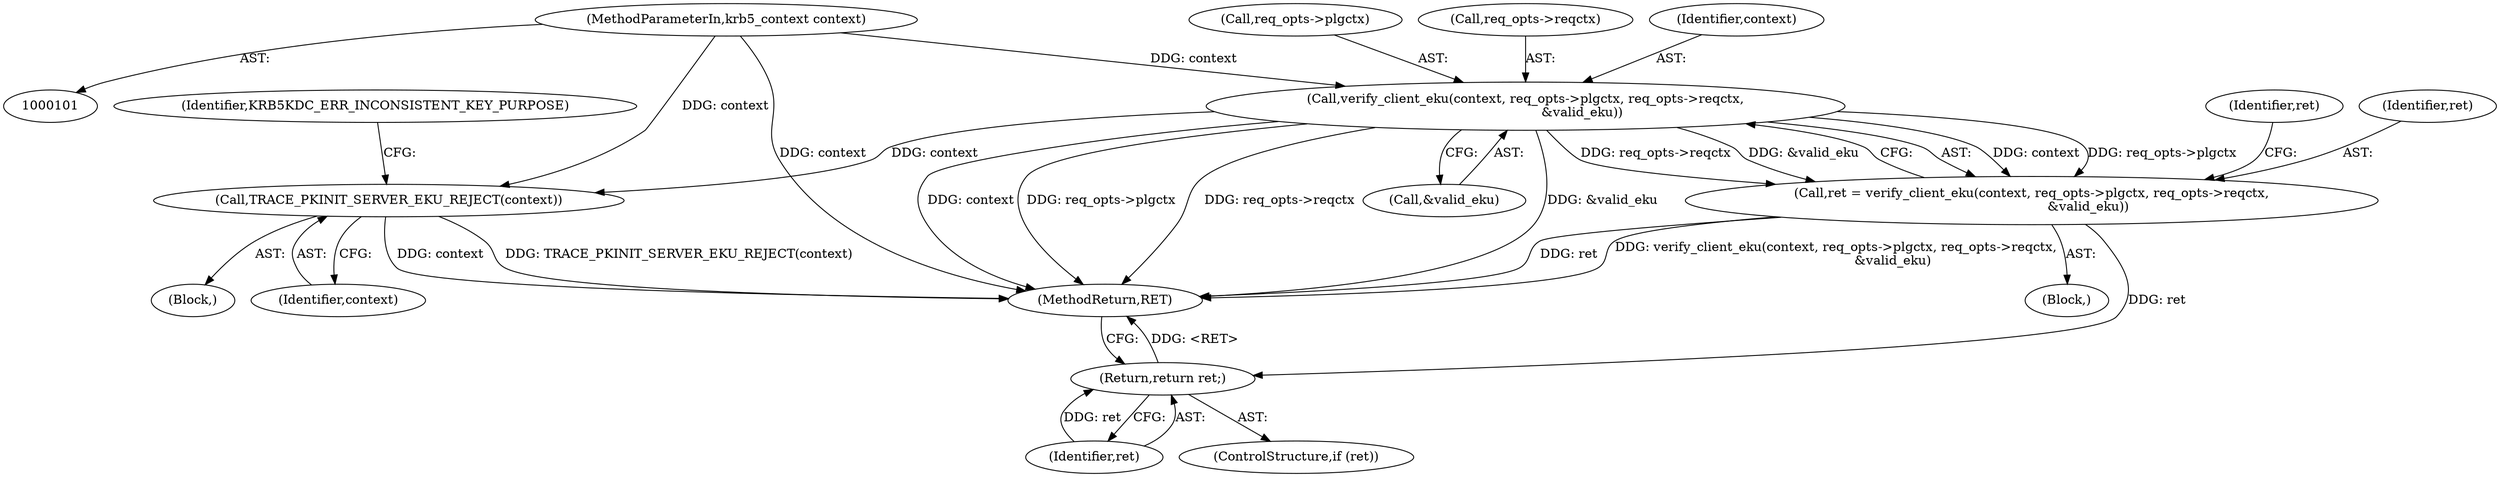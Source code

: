 digraph "0_krb5_50fe4074f188c2d4da0c421e96553acea8378db2_0@pointer" {
"1000123" [label="(Call,verify_client_eku(context, req_opts->plgctx, req_opts->reqctx,\n                            &valid_eku))"];
"1000102" [label="(MethodParameterIn,krb5_context context)"];
"1000121" [label="(Call,ret = verify_client_eku(context, req_opts->plgctx, req_opts->reqctx,\n                            &valid_eku))"];
"1000135" [label="(Return,return ret;)"];
"1000141" [label="(Call,TRACE_PKINIT_SERVER_EKU_REJECT(context))"];
"1000110" [label="(Block,)"];
"1000140" [label="(Block,)"];
"1000144" [label="(Identifier,KRB5KDC_ERR_INCONSISTENT_KEY_PURPOSE)"];
"1000123" [label="(Call,verify_client_eku(context, req_opts->plgctx, req_opts->reqctx,\n                            &valid_eku))"];
"1000131" [label="(Call,&valid_eku)"];
"1000125" [label="(Call,req_opts->plgctx)"];
"1000102" [label="(MethodParameterIn,krb5_context context)"];
"1000134" [label="(Identifier,ret)"];
"1000122" [label="(Identifier,ret)"];
"1000147" [label="(MethodReturn,RET)"];
"1000135" [label="(Return,return ret;)"];
"1000136" [label="(Identifier,ret)"];
"1000128" [label="(Call,req_opts->reqctx)"];
"1000141" [label="(Call,TRACE_PKINIT_SERVER_EKU_REJECT(context))"];
"1000124" [label="(Identifier,context)"];
"1000133" [label="(ControlStructure,if (ret))"];
"1000121" [label="(Call,ret = verify_client_eku(context, req_opts->plgctx, req_opts->reqctx,\n                            &valid_eku))"];
"1000142" [label="(Identifier,context)"];
"1000123" -> "1000121"  [label="AST: "];
"1000123" -> "1000131"  [label="CFG: "];
"1000124" -> "1000123"  [label="AST: "];
"1000125" -> "1000123"  [label="AST: "];
"1000128" -> "1000123"  [label="AST: "];
"1000131" -> "1000123"  [label="AST: "];
"1000121" -> "1000123"  [label="CFG: "];
"1000123" -> "1000147"  [label="DDG: req_opts->plgctx"];
"1000123" -> "1000147"  [label="DDG: req_opts->reqctx"];
"1000123" -> "1000147"  [label="DDG: &valid_eku"];
"1000123" -> "1000147"  [label="DDG: context"];
"1000123" -> "1000121"  [label="DDG: context"];
"1000123" -> "1000121"  [label="DDG: req_opts->plgctx"];
"1000123" -> "1000121"  [label="DDG: req_opts->reqctx"];
"1000123" -> "1000121"  [label="DDG: &valid_eku"];
"1000102" -> "1000123"  [label="DDG: context"];
"1000123" -> "1000141"  [label="DDG: context"];
"1000102" -> "1000101"  [label="AST: "];
"1000102" -> "1000147"  [label="DDG: context"];
"1000102" -> "1000141"  [label="DDG: context"];
"1000121" -> "1000110"  [label="AST: "];
"1000122" -> "1000121"  [label="AST: "];
"1000134" -> "1000121"  [label="CFG: "];
"1000121" -> "1000147"  [label="DDG: ret"];
"1000121" -> "1000147"  [label="DDG: verify_client_eku(context, req_opts->plgctx, req_opts->reqctx,\n                            &valid_eku)"];
"1000121" -> "1000135"  [label="DDG: ret"];
"1000135" -> "1000133"  [label="AST: "];
"1000135" -> "1000136"  [label="CFG: "];
"1000136" -> "1000135"  [label="AST: "];
"1000147" -> "1000135"  [label="CFG: "];
"1000135" -> "1000147"  [label="DDG: <RET>"];
"1000136" -> "1000135"  [label="DDG: ret"];
"1000141" -> "1000140"  [label="AST: "];
"1000141" -> "1000142"  [label="CFG: "];
"1000142" -> "1000141"  [label="AST: "];
"1000144" -> "1000141"  [label="CFG: "];
"1000141" -> "1000147"  [label="DDG: context"];
"1000141" -> "1000147"  [label="DDG: TRACE_PKINIT_SERVER_EKU_REJECT(context)"];
}
